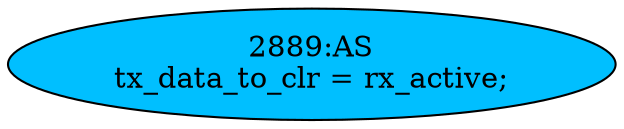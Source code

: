 strict digraph "" {
	node [label="\N"];
	"2889:AS"	 [ast="<pyverilog.vparser.ast.Assign object at 0x7f13b554db10>",
		def_var="['tx_data_to_clr']",
		fillcolor=deepskyblue,
		label="2889:AS
tx_data_to_clr = rx_active;",
		statements="[]",
		style=filled,
		typ=Assign,
		use_var="['rx_active']"];
}

